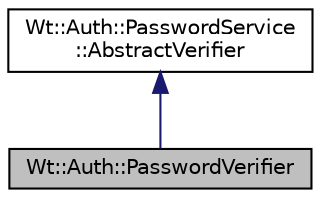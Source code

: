digraph "Wt::Auth::PasswordVerifier"
{
 // LATEX_PDF_SIZE
  edge [fontname="Helvetica",fontsize="10",labelfontname="Helvetica",labelfontsize="10"];
  node [fontname="Helvetica",fontsize="10",shape=record];
  Node1 [label="Wt::Auth::PasswordVerifier",height=0.2,width=0.4,color="black", fillcolor="grey75", style="filled", fontcolor="black",tooltip="Password hash computation and verification class."];
  Node2 -> Node1 [dir="back",color="midnightblue",fontsize="10",style="solid",fontname="Helvetica"];
  Node2 [label="Wt::Auth::PasswordService\l::AbstractVerifier",height=0.2,width=0.4,color="black", fillcolor="white", style="filled",URL="$classWt_1_1Auth_1_1PasswordService_1_1AbstractVerifier.html",tooltip="Abstract password hash computation and verification class."];
}
